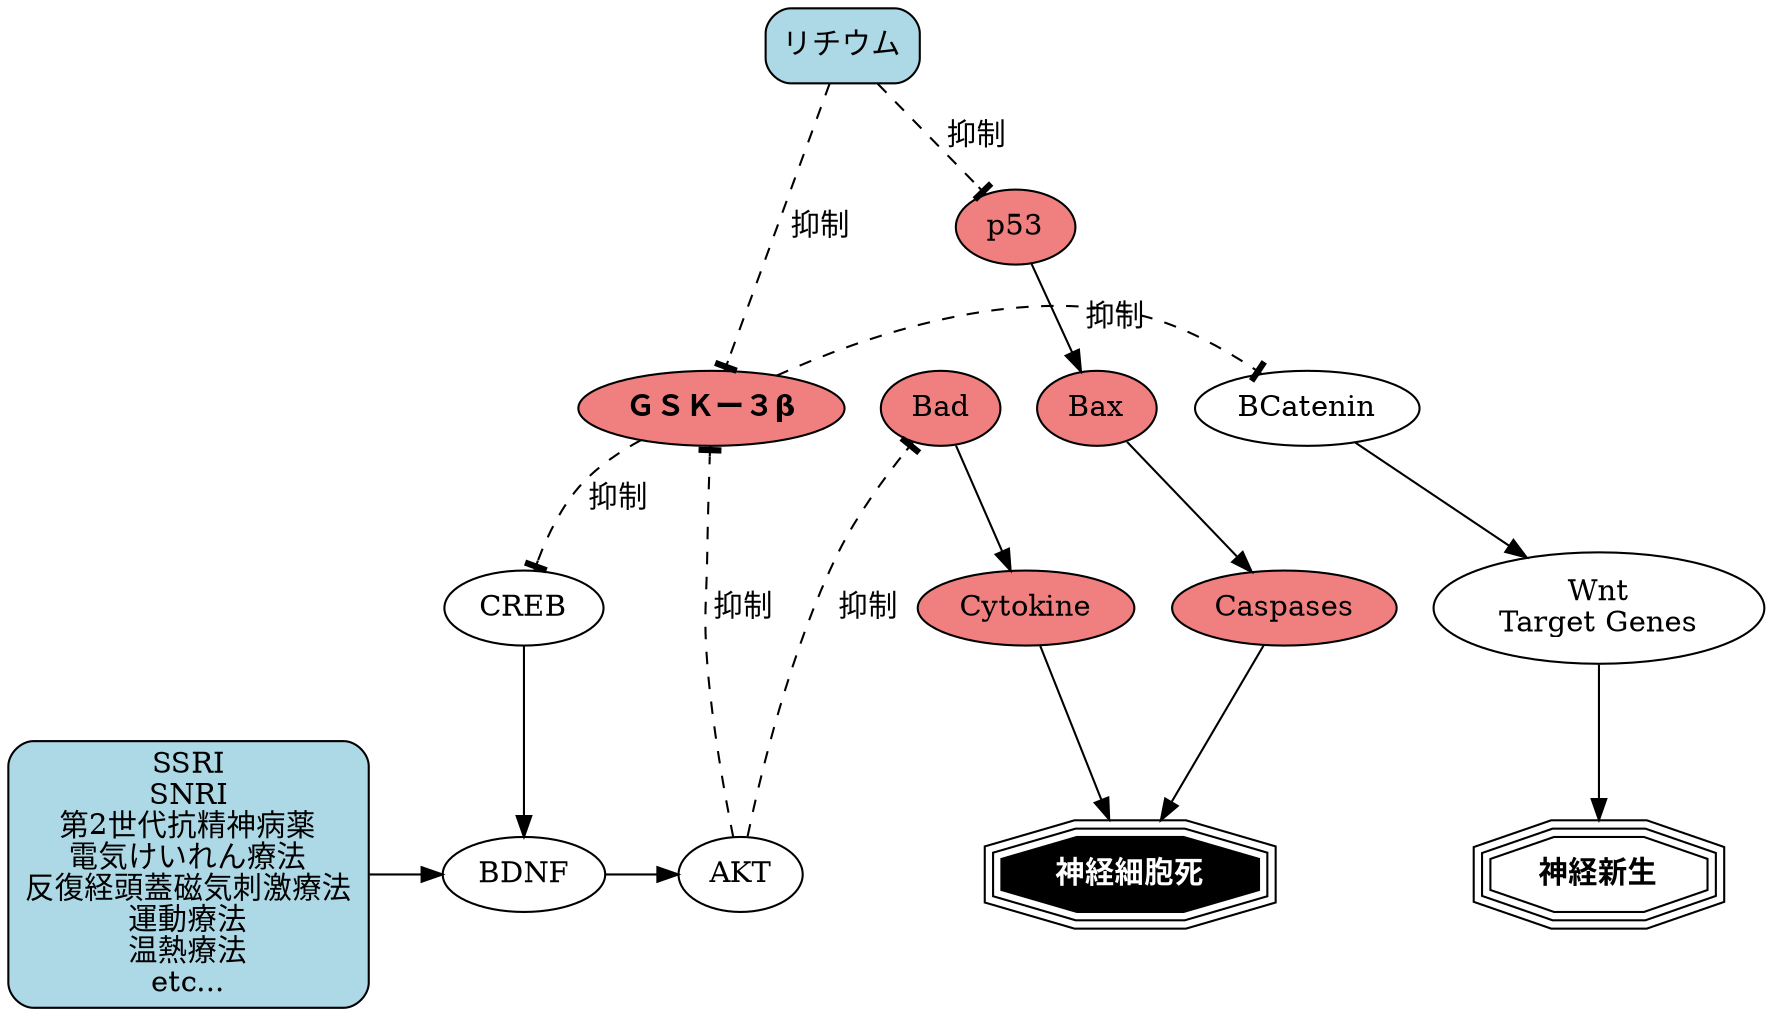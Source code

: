 digraph GSK {
	//GSK3B[label="ＧＳＫー３β\n(不活化したい)", fillcolor="lightgray", style="filled", fontcolor=black, fontname="Helvetica-Bold"];
	GSK3B[label="ＧＳＫー３β", fillcolor="lightcoral", style="filled", fontcolor=black, fontname="Helvetica-Bold"];
	CREB;
	BDNF;
	AKT;
	{rank=max; AKT;}

	BCatenin;
	{rank=same; GSK3B; BCatenin;}

	Wnt [label="Wnt\nTarget Genes"]
	BCatenin -> Wnt;
	Neurogenesis [label="神経新生", shape=tripleoctagon, fontname="Helvetica-Bold"];
	Wnt -> Neurogenesis;

	Bad[fillcolor="lightcoral", style="filled", fontcolor=black];
	Cytokine[fillcolor="lightcoral", style="filled", fontcolor=black];

	Li [label="リチウム", shape=box,fillcolor=lightblue, style="filled, rounded"];
	{rank=min; Li;}

	p53[fillcolor="lightcoral", style="filled", fontcolor=black];
	Bax[fillcolor="lightcoral", style="filled", fontcolor=black];
	Caspases[fillcolor="lightcoral", style="filled", fontcolor=black];
	Li -> p53 [label=" 抑制", arrowhead=tee, style="dashed"];
	p53 -> Bax;
	Bax -> Caspases;
	Caspases -> Apoptosis;

	SSRI[label="SSRI\nSNRI\n第2世代抗精神病薬\n電気けいれん療法\n反復経頭蓋磁気刺激療法\n運動療法\n温熱療法\netc...", shape=box,fillcolor=lightblue, style="filled, rounded"];
	//{rank=max; SSRI;}
	{rank=same; SSRI; BDNF; AKT;}
	SSRI -> BDNF;

	Apoptosis[label = "神経細胞死", shape=tripleoctagon, fillcolor=black, style="filled" fontcolor=white, fontname="Helvetica-Bold"];

	GSK3B -> CREB [label=" 抑制", arrowhead=tee, style=dashed];
	CREB -> BDNF;
	BDNF -> AKT;
	AKT -> GSK3B [label=" 抑制", arrowhead=tee, style=dashed];

	GSK3B -> BCatenin [label="抑制", arrowhead=tee, style=dashed];
	AKT -> Bad [label="抑制", arrowhead=tee, style=dashed];
	Bad -> Cytokine;
	Cytokine -> Apoptosis;

	Li -> GSK3B [label="抑制", arrowhead=tee, style=dashed];
}
